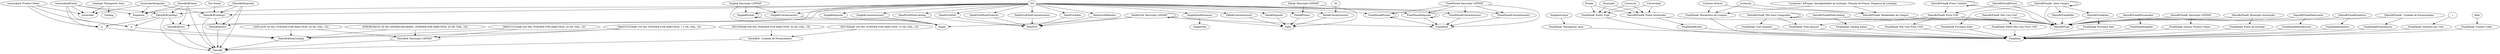 digraph  {
"Catalog$`Therapeutic Area`";
toconsider;
"DataProv$`Descrição CATMAT`";
DataProv;
NA;
"DataProv$NomCatalog";
"DataProv$Dist";
"DataProv$NomProducto";
"DataProv$NomConcentracion";
"DataProv$Ano";
"DataProv$Metodos";
Single;
"Single$`Descrição CATMAT`";
Falta;
FixedDose;
"Single$Primer";
"Falta$Primer";
"FixedDose$Primer";
"Single$Segundo";
"Falta$Segundo";
"FixedDose$Segundo";
"Single$Concentracion1";
"Single$Concentracion2";
"Falta$Concentracion1";
"Falta$Concentracion2";
"FixedDose$Concentracion1";
"FixedDose$Concentracion2";
"Falta$`Descrição CATMAT`";
"FixedDose$`Descrição CATMAT`";
50;
"SingleNom$Distance";
"DatosBr$Catalog1";
"DatosBr$Dist1";
"DatosBr$Catalog2";
"DatosBr$Dist2";
"toconsider$Primer";
"DatosBr$Primer";
Empiezan;
"toconsider$Segundo";
"DatosBr$Segundo";
"Not Found";
"toconsider$`Product Name`";
a;
b;
"DatosBr$NomCatalog";
"CISPLATIN 50 MG, POWDER FOR INJECTION, 50 ML VIAL, 1X1";
"DatosBr$`Descrição CATMAT`";
"RITUXIMAB 500 MG, POWDER FOR INJECTION, 50 ML VIAL, 1X1";
"DatosBr$` Unidade de Fornecimento ` ";
"RITUXIMAB 100 MG, POWDER FOR INJECTION, 10 ML VIAL, 1X1";
"DOXORUBICIN 50 MG (HYDROCHLORIDE), POWDER FOR INJECTION, 25 ML VIAL, 1X1";
"TRASTUZUMAB 420 MG, POWDER FOR INJECTION, 20 ML VIAL, 1X1";
"TRASTUZUMAB 150 MG, POWDER FOR INJECTION, 7.2 ML VIAL, 1X1";
"DatosBrFinal$` Data Compra `";
"DatosBrFinal$Mes";
"DatosBrFinal$Ano";
"DatosBrFinal$`Preço Unitário`";
"DatosBrFinal$`Qtd Itens Comprados`";
"DatosBrFinal$`Price USD`";
"DatosBrFinal$Precio";
"BRA";
"FinalData$`Country Code`";
"DatosBrFinal$`Nome Instituição`";
"FinalData$Entity";
"Universidad";
"FinalData$`Entity Type`";
"Estado";
"Municipio";
"Consorcio";
TerapeuticArea;
"FinalData$`Therapeutic Area`";
"DatosBrFinal$NomCatalog";
"FinalData$`Catalog Name`";
"FinalData$`Unit Quantity`";
"FinalData$`Min Unit Price USD`";
"FinalData$`Total Amount`";
"DatosBrFinal$`Min Unit Cost`";
"FinalData$`PAHO Min Unit Price USD`";
1;
"FinalData$`Subunits per Unit`";
"FinalData$`Purchase Year`";
"DatosBrFinal$Fornecedor";
"FinalData$Supplier";
"DatosBrFinal$`Descrição CATMAT`";
"FinalData$`Generic Product Name`";
"DatosBrFinal$`Município Instituição`";
"FinalData$`Punto de Entrega`";
"Contrato Directo";
"FinalData$`Mecanismo de Compra`";
"DatosBrFinal$`Modalidade da Compra`";
"Licitación";
"\"Licitación\" #Pregao, Inexigibilidade de Licitação, Tomada de Preços, Dispensa de Licitação";
"DatosBrFinal$Fabricante";
"FinalData$Manufacturer";
"FinalData$`Purchase Date`";
"DatosBrFinal$Genérico";
"FinalData$Genérico";
"DatosBrFinal$` Unidade de Fornecimento `";
"FinalData$Presentación";
Catalog;
SingleNom;
DatosBr;
DatosBrFinal;
FinalData;
"Catalog$`Therapeutic Area`" -> toconsider;
"Catalog$`Therapeutic Area`" -> Catalog;
"DataProv$`Descrição CATMAT`" -> DataProv;
"DataProv$`Descrição CATMAT`" -> "DataProv$`Descrição CATMAT`";
"DataProv$`Descrição CATMAT`" -> Single;
"DataProv$`Descrição CATMAT`" -> Falta;
"DataProv$`Descrição CATMAT`" -> FixedDose;
NA -> "DataProv$NomCatalog";
NA -> "DataProv$Dist";
NA -> "DataProv$NomProducto";
NA -> "DataProv$NomConcentracion";
NA -> "DataProv$Ano";
NA -> "DataProv$Metodos";
NA -> "Single$Primer";
NA -> "Falta$Primer";
NA -> "FixedDose$Primer";
NA -> "Single$Segundo";
NA -> "Falta$Segundo";
NA -> "FixedDose$Segundo";
NA -> "Single$Concentracion1";
NA -> "Single$Concentracion2";
NA -> "Falta$Concentracion1";
NA -> "Falta$Concentracion2";
NA -> "FixedDose$Concentracion1";
NA -> "FixedDose$Concentracion2";
NA -> "SingleNom$Distance";
NA -> "DatosBr$Catalog1";
NA -> "DatosBr$Dist1";
NA -> "DatosBr$Catalog2";
NA -> "DatosBr$Dist2";
"DataProv$NomCatalog" -> DataProv;
"DataProv$Dist" -> DataProv;
"DataProv$NomProducto" -> DataProv;
"DataProv$NomConcentracion" -> DataProv;
"DataProv$Ano" -> DataProv;
"DataProv$Metodos" -> DataProv;
"Single$`Descrição CATMAT`" -> Single;
"Single$`Descrição CATMAT`" -> "Single$Primer";
"Single$`Descrição CATMAT`" -> "Single$Concentracion1";
"Single$Primer" -> "Single$Primer";
"Single$Primer" -> Single;
"Falta$Primer" -> Falta;
"FixedDose$Primer" -> "FixedDose$Primer";
"FixedDose$Primer" -> FixedDose;
"Single$Segundo" -> Single;
"Falta$Segundo" -> Falta;
"FixedDose$Segundo" -> "FixedDose$Segundo";
"FixedDose$Segundo" -> FixedDose;
"Single$Concentracion1" -> Single;
"Single$Concentracion2" -> Single;
"Falta$Concentracion1" -> Falta;
"Falta$Concentracion2" -> Falta;
"FixedDose$Concentracion1" -> FixedDose;
"FixedDose$Concentracion2" -> FixedDose;
"Falta$`Descrição CATMAT`" -> "Falta$Primer";
"Falta$`Descrição CATMAT`" -> Falta;
"FixedDose$`Descrição CATMAT`" -> "FixedDose$Primer";
"FixedDose$`Descrição CATMAT`" -> "FixedDose$Segundo";
"FixedDose$`Descrição CATMAT`" -> "FixedDose$Concentracion1";
"FixedDose$`Descrição CATMAT`" -> "FixedDose$Concentracion2";
"FixedDose$`Descrição CATMAT`" -> FixedDose;
50 -> "Falta$Concentracion1";
"SingleNom$Distance" -> SingleNom;
"DatosBr$Catalog1" -> "DatosBr$Dist1";
"DatosBr$Catalog1" -> a;
"DatosBr$Catalog1" -> b;
"DatosBr$Catalog1" -> DatosBr;
"DatosBr$Dist1" -> DatosBr;
"DatosBr$Catalog2" -> "DatosBr$Dist2";
"DatosBr$Catalog2" -> DatosBr;
"DatosBr$Dist2" -> DatosBr;
"toconsider$Primer" -> "DatosBr$Catalog1";
"toconsider$Primer" -> Empiezan;
"toconsider$Primer" -> a;
"toconsider$Primer" -> b;
"toconsider$Primer" -> toconsider;
"DatosBr$Primer" -> "DatosBr$Catalog1";
"DatosBr$Primer" -> "DatosBr$Dist1";
"DatosBr$Primer" -> Empiezan;
"DatosBr$Primer" -> DatosBr;
"toconsider$Segundo" -> "DatosBr$Catalog2";
"toconsider$Segundo" -> Empiezan;
"toconsider$Segundo" -> toconsider;
"DatosBr$Segundo" -> "DatosBr$Catalog2";
"DatosBr$Segundo" -> "DatosBr$Dist2";
"DatosBr$Segundo" -> Empiezan;
"DatosBr$Segundo" -> DatosBr;
"Not Found" -> "DatosBr$Catalog2";
"toconsider$`Product Name`" -> a;
"toconsider$`Product Name`" -> b;
"toconsider$`Product Name`" -> toconsider;
a -> "DatosBr$NomCatalog";
b -> "DatosBr$NomCatalog";
"DatosBr$NomCatalog" -> DatosBr;
"CISPLATIN 50 MG, POWDER FOR INJECTION, 50 ML VIAL, 1X1" -> "DatosBr$NomCatalog";
"CISPLATIN 50 MG, POWDER FOR INJECTION, 50 ML VIAL, 1X1" -> "DatosBr$`Descrição CATMAT`";
"DatosBr$`Descrição CATMAT`" -> DatosBr;
"RITUXIMAB 500 MG, POWDER FOR INJECTION, 50 ML VIAL, 1X1" -> "DatosBr$` Unidade de Fornecimento ` ";
"DatosBr$` Unidade de Fornecimento ` " -> DatosBr;
"RITUXIMAB 100 MG, POWDER FOR INJECTION, 10 ML VIAL, 1X1" -> "DatosBr$` Unidade de Fornecimento ` ";
"DOXORUBICIN 50 MG (HYDROCHLORIDE), POWDER FOR INJECTION, 25 ML VIAL, 1X1" -> "DatosBr$NomCatalog";
"DOXORUBICIN 50 MG (HYDROCHLORIDE), POWDER FOR INJECTION, 25 ML VIAL, 1X1" -> "DatosBr$`Descrição CATMAT`";
"TRASTUZUMAB 420 MG, POWDER FOR INJECTION, 20 ML VIAL, 1X1" -> "DatosBr$NomCatalog";
"TRASTUZUMAB 420 MG, POWDER FOR INJECTION, 20 ML VIAL, 1X1" -> "DatosBr$`Descrição CATMAT`";
"TRASTUZUMAB 150 MG, POWDER FOR INJECTION, 7.2 ML VIAL, 1X1" -> "DatosBr$NomCatalog";
"TRASTUZUMAB 150 MG, POWDER FOR INJECTION, 7.2 ML VIAL, 1X1" -> "DatosBr$`Descrição CATMAT`";
"DatosBrFinal$` Data Compra `" -> "DatosBrFinal$` Data Compra `";
"DatosBrFinal$` Data Compra `" -> "DatosBrFinal$Mes";
"DatosBrFinal$` Data Compra `" -> "DatosBrFinal$Ano";
"DatosBrFinal$` Data Compra `" -> "FinalData$`Purchase Date`";
"DatosBrFinal$` Data Compra `" -> DatosBrFinal;
"DatosBrFinal$Mes" -> DatosBrFinal;
"DatosBrFinal$Ano" -> "FinalData$`Purchase Year`";
"DatosBrFinal$Ano" -> DatosBrFinal;
"DatosBrFinal$`Preço Unitário`" -> "DatosBrFinal$`Preço Unitário`";
"DatosBrFinal$`Preço Unitário`" -> "DatosBrFinal$`Price USD`";
"DatosBrFinal$`Preço Unitário`" -> DatosBrFinal;
"DatosBrFinal$`Qtd Itens Comprados`" -> "DatosBrFinal$`Qtd Itens Comprados`";
"DatosBrFinal$`Qtd Itens Comprados`" -> "FinalData$`Unit Quantity`";
"DatosBrFinal$`Qtd Itens Comprados`" -> "FinalData$`Total Amount`";
"DatosBrFinal$`Qtd Itens Comprados`" -> DatosBrFinal;
"DatosBrFinal$`Price USD`" -> "FinalData$`Min Unit Price USD`";
"DatosBrFinal$`Price USD`" -> "FinalData$`Total Amount`";
"DatosBrFinal$`Price USD`" -> DatosBrFinal;
"DatosBrFinal$Precio" -> "DatosBrFinal$`Price USD`";
"DatosBrFinal$Precio" -> DatosBrFinal;
"BRA" -> "FinalData$`Country Code`";
"FinalData$`Country Code`" -> FinalData;
"DatosBrFinal$`Nome Instituição`" -> "FinalData$Entity";
"DatosBrFinal$`Nome Instituição`" -> DatosBrFinal;
"FinalData$Entity" -> FinalData;
"Universidad" -> "FinalData$`Entity Type`";
"Universidad" -> "DatosBrFinal$`Nome Instituição`";
"FinalData$`Entity Type`" -> FinalData;
"Estado" -> "FinalData$`Entity Type`";
"Estado" -> "DatosBrFinal$`Nome Instituição`";
"Municipio" -> "FinalData$`Entity Type`";
"Municipio" -> "DatosBrFinal$`Nome Instituição`";
"Consorcio" -> "FinalData$`Entity Type`";
"Consorcio" -> "DatosBrFinal$`Nome Instituição`";
TerapeuticArea -> "FinalData$`Therapeutic Area`";
"FinalData$`Therapeutic Area`" -> FinalData;
"DatosBrFinal$NomCatalog" -> "FinalData$`Catalog Name`";
"DatosBrFinal$NomCatalog" -> DatosBrFinal;
"FinalData$`Catalog Name`" -> FinalData;
"FinalData$`Unit Quantity`" -> FinalData;
"FinalData$`Min Unit Price USD`" -> FinalData;
"FinalData$`Total Amount`" -> FinalData;
"DatosBrFinal$`Min Unit Cost`" -> "FinalData$`PAHO Min Unit Price USD`";
"DatosBrFinal$`Min Unit Cost`" -> DatosBrFinal;
"FinalData$`PAHO Min Unit Price USD`" -> FinalData;
1 -> "FinalData$`Subunits per Unit`";
"FinalData$`Subunits per Unit`" -> FinalData;
"FinalData$`Purchase Year`" -> FinalData;
"DatosBrFinal$Fornecedor" -> "FinalData$Supplier";
"DatosBrFinal$Fornecedor" -> DatosBrFinal;
"FinalData$Supplier" -> FinalData;
"DatosBrFinal$`Descrição CATMAT`" -> "FinalData$`Generic Product Name`";
"DatosBrFinal$`Descrição CATMAT`" -> DatosBrFinal;
"FinalData$`Generic Product Name`" -> FinalData;
"DatosBrFinal$`Município Instituição`" -> "FinalData$`Punto de Entrega`";
"DatosBrFinal$`Município Instituição`" -> DatosBrFinal;
"FinalData$`Punto de Entrega`" -> FinalData;
"Contrato Directo" -> "FinalData$`Mecanismo de Compra`";
"Contrato Directo" -> "DatosBrFinal$`Modalidade da Compra`";
"FinalData$`Mecanismo de Compra`" -> FinalData;
"DatosBrFinal$`Modalidade da Compra`" -> DatosBrFinal;
"Licitación" -> "FinalData$`Mecanismo de Compra`";
"Licitación" -> "DatosBrFinal$`Modalidade da Compra`";
"\"Licitación\" #Pregao, Inexigibilidade de Licitação, Tomada de Preços, Dispensa de Licitação" -> "FinalData$`Mecanismo de Compra`";
"\"Licitación\" #Pregao, Inexigibilidade de Licitação, Tomada de Preços, Dispensa de Licitação" -> "DatosBrFinal$`Modalidade da Compra`";
"DatosBrFinal$Fabricante" -> "FinalData$Manufacturer";
"DatosBrFinal$Fabricante" -> DatosBrFinal;
"FinalData$Manufacturer" -> FinalData;
"FinalData$`Purchase Date`" -> FinalData;
"DatosBrFinal$Genérico" -> "FinalData$Genérico";
"DatosBrFinal$Genérico" -> DatosBrFinal;
"FinalData$Genérico" -> FinalData;
"DatosBrFinal$` Unidade de Fornecimento `" -> "FinalData$Presentación";
"DatosBrFinal$` Unidade de Fornecimento `" -> DatosBrFinal;
"FinalData$Presentación" -> FinalData;
}
